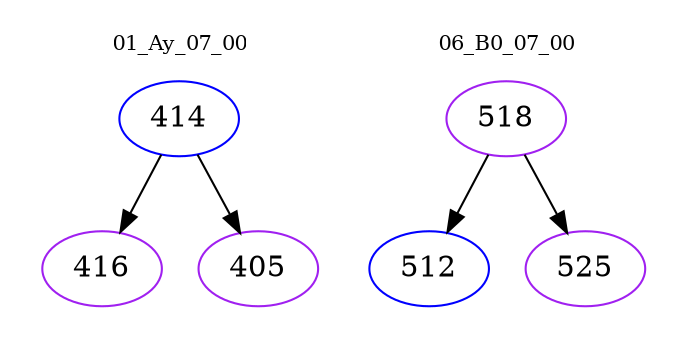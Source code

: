 digraph{
subgraph cluster_0 {
color = white
label = "01_Ay_07_00";
fontsize=10;
T0_414 [label="414", color="blue"]
T0_414 -> T0_416 [color="black"]
T0_416 [label="416", color="purple"]
T0_414 -> T0_405 [color="black"]
T0_405 [label="405", color="purple"]
}
subgraph cluster_1 {
color = white
label = "06_B0_07_00";
fontsize=10;
T1_518 [label="518", color="purple"]
T1_518 -> T1_512 [color="black"]
T1_512 [label="512", color="blue"]
T1_518 -> T1_525 [color="black"]
T1_525 [label="525", color="purple"]
}
}
